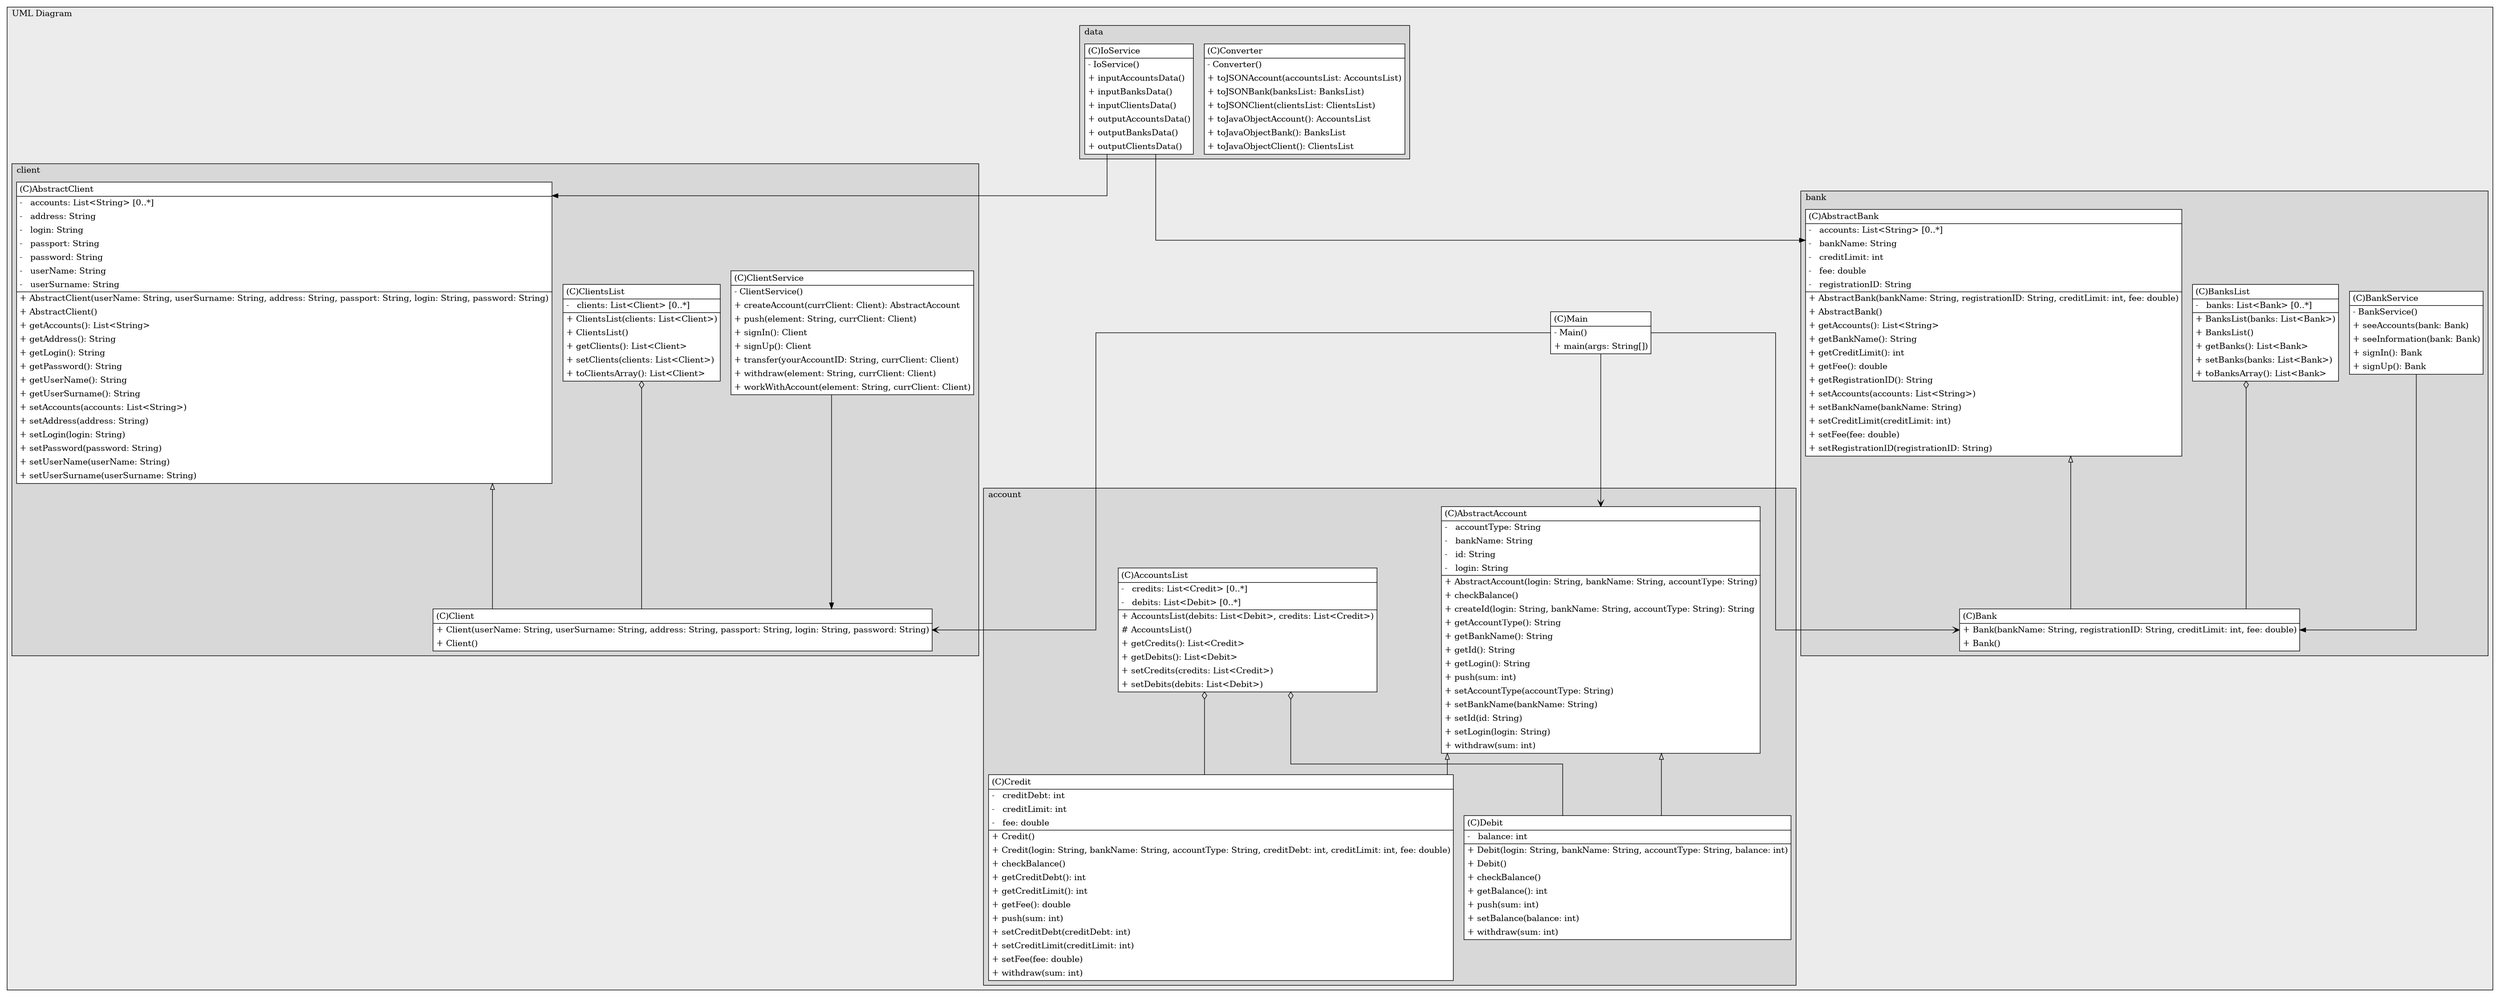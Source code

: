 @startuml

/' diagram meta data start
config=StructureConfiguration;
{
  "projectClassification": {
    "searchMode": "OpenProject", // OpenProject, AllProjects
    "includedProjects": "",
    "pathEndKeywords": "*.impl",
    "isClientPath": "",
    "isClientName": "",
    "isTestPath": "",
    "isTestName": "",
    "isMappingPath": "",
    "isMappingName": "",
    "isDataAccessPath": "",
    "isDataAccessName": "",
    "isDataStructurePath": "",
    "isDataStructureName": "",
    "isInterfaceStructuresPath": "",
    "isInterfaceStructuresName": "",
    "isEntryPointPath": "",
    "isEntryPointName": "",
    "treatFinalFieldsAsMandatory": false
  },
  "graphRestriction": {
    "classPackageExcludeFilter": "",
    "classPackageIncludeFilter": "",
    "classNameExcludeFilter": "",
    "classNameIncludeFilter": "",
    "methodNameExcludeFilter": "",
    "methodNameIncludeFilter": "",
    "removeByInheritance": "", // inheritance/annotation based filtering is done in a second step
    "removeByAnnotation": "",
    "removeByClassPackage": "", // cleanup the graph after inheritance/annotation based filtering is done
    "removeByClassName": "",
    "cutMappings": false,
    "cutEnum": false,
    "cutTests": false,
    "cutClient": false,
    "cutDataAccess": false,
    "cutInterfaceStructures": false,
    "cutDataStructures": false,
    "cutGetterAndSetter": false,
    "cutConstructors": false
  },
  "graphTraversal": {
    "forwardDepth": 6,
    "backwardDepth": 6,
    "classPackageExcludeFilter": "",
    "classPackageIncludeFilter": "",
    "classNameExcludeFilter": "",
    "classNameIncludeFilter": "",
    "methodNameExcludeFilter": "",
    "methodNameIncludeFilter": "",
    "hideMappings": false,
    "hideDataStructures": false,
    "hidePrivateMethods": true,
    "hideInterfaceCalls": true, // indirection: implementation -> interface (is hidden) -> implementation
    "onlyShowApplicationEntryPoints": false, // root node is included
    "useMethodCallsForStructureDiagram": "ForwardOnly" // ForwardOnly, BothDirections, No
  },
  "details": {
    "aggregation": "GroupByClass", // ByClass, GroupByClass, None
    "showClassGenericTypes": true,
    "showMethods": true,
    "showMethodParameterNames": true,
    "showMethodParameterTypes": true,
    "showMethodReturnType": true,
    "showPackageLevels": 7,
    "showDetailedClassStructure": true
  },
  "rootClass": "org.example.Main",
  "extensionCallbackMethod": "" // qualified.class.name#methodName - signature: public static String method(String)
}
diagram meta data end '/



digraph g {
    rankdir="TB"
    splines=ortho
    

'nodes 
subgraph cluster_1322970774 { 
   	label="UML Diagram"
	labeljust=l
	fillcolor="#ececec"
	style=filled
   
   Main1526836320[
	label=<<TABLE BORDER="1" CELLBORDER="0" CELLPADDING="4" CELLSPACING="0">
<TR><TD ALIGN="LEFT" >(C)Main</TD></TR>
<HR/>
<TR><TD ALIGN="LEFT" >- Main()</TD></TR>
<TR><TD ALIGN="LEFT" >+ main(args: String[])</TD></TR>
</TABLE>>
	style=filled
	margin=0
	shape=plaintext
	fillcolor="#FFFFFF"
];

subgraph cluster_134846034 { 
   	label=data
	labeljust=l
	fillcolor="#d8d8d8"
	style=filled
   
   Converter2051917704[
	label=<<TABLE BORDER="1" CELLBORDER="0" CELLPADDING="4" CELLSPACING="0">
<TR><TD ALIGN="LEFT" >(C)Converter</TD></TR>
<HR/>
<TR><TD ALIGN="LEFT" >- Converter()</TD></TR>
<TR><TD ALIGN="LEFT" >+ toJSONAccount(accountsList: AccountsList)</TD></TR>
<TR><TD ALIGN="LEFT" >+ toJSONBank(banksList: BanksList)</TD></TR>
<TR><TD ALIGN="LEFT" >+ toJSONClient(clientsList: ClientsList)</TD></TR>
<TR><TD ALIGN="LEFT" >+ toJavaObjectAccount(): AccountsList</TD></TR>
<TR><TD ALIGN="LEFT" >+ toJavaObjectBank(): BanksList</TD></TR>
<TR><TD ALIGN="LEFT" >+ toJavaObjectClient(): ClientsList</TD></TR>
</TABLE>>
	style=filled
	margin=0
	shape=plaintext
	fillcolor="#FFFFFF"
];

IoService2051917704[
	label=<<TABLE BORDER="1" CELLBORDER="0" CELLPADDING="4" CELLSPACING="0">
<TR><TD ALIGN="LEFT" >(C)IoService</TD></TR>
<HR/>
<TR><TD ALIGN="LEFT" >- IoService()</TD></TR>
<TR><TD ALIGN="LEFT" >+ inputAccountsData()</TD></TR>
<TR><TD ALIGN="LEFT" >+ inputBanksData()</TD></TR>
<TR><TD ALIGN="LEFT" >+ inputClientsData()</TD></TR>
<TR><TD ALIGN="LEFT" >+ outputAccountsData()</TD></TR>
<TR><TD ALIGN="LEFT" >+ outputBanksData()</TD></TR>
<TR><TD ALIGN="LEFT" >+ outputClientsData()</TD></TR>
</TABLE>>
	style=filled
	margin=0
	shape=plaintext
	fillcolor="#FFFFFF"
];
} 

subgraph cluster_134905792 { 
   	label=bank
	labeljust=l
	fillcolor="#d8d8d8"
	style=filled
   
   AbstractBank2051977462[
	label=<<TABLE BORDER="1" CELLBORDER="0" CELLPADDING="4" CELLSPACING="0">
<TR><TD ALIGN="LEFT" >(C)AbstractBank</TD></TR>
<HR/>
<TR><TD ALIGN="LEFT" >-   accounts: List&lt;String&gt; [0..*]</TD></TR>
<TR><TD ALIGN="LEFT" >-   bankName: String </TD></TR>
<TR><TD ALIGN="LEFT" >-   creditLimit: int </TD></TR>
<TR><TD ALIGN="LEFT" >-   fee: double </TD></TR>
<TR><TD ALIGN="LEFT" >-   registrationID: String </TD></TR>
<HR/>
<TR><TD ALIGN="LEFT" >+ AbstractBank(bankName: String, registrationID: String, creditLimit: int, fee: double)</TD></TR>
<TR><TD ALIGN="LEFT" >+ AbstractBank()</TD></TR>
<TR><TD ALIGN="LEFT" >+ getAccounts(): List&lt;String&gt;</TD></TR>
<TR><TD ALIGN="LEFT" >+ getBankName(): String</TD></TR>
<TR><TD ALIGN="LEFT" >+ getCreditLimit(): int</TD></TR>
<TR><TD ALIGN="LEFT" >+ getFee(): double</TD></TR>
<TR><TD ALIGN="LEFT" >+ getRegistrationID(): String</TD></TR>
<TR><TD ALIGN="LEFT" >+ setAccounts(accounts: List&lt;String&gt;)</TD></TR>
<TR><TD ALIGN="LEFT" >+ setBankName(bankName: String)</TD></TR>
<TR><TD ALIGN="LEFT" >+ setCreditLimit(creditLimit: int)</TD></TR>
<TR><TD ALIGN="LEFT" >+ setFee(fee: double)</TD></TR>
<TR><TD ALIGN="LEFT" >+ setRegistrationID(registrationID: String)</TD></TR>
</TABLE>>
	style=filled
	margin=0
	shape=plaintext
	fillcolor="#FFFFFF"
];

Bank2051977462[
	label=<<TABLE BORDER="1" CELLBORDER="0" CELLPADDING="4" CELLSPACING="0">
<TR><TD ALIGN="LEFT" >(C)Bank</TD></TR>
<HR/>
<TR><TD ALIGN="LEFT" >+ Bank(bankName: String, registrationID: String, creditLimit: int, fee: double)</TD></TR>
<TR><TD ALIGN="LEFT" >+ Bank()</TD></TR>
</TABLE>>
	style=filled
	margin=0
	shape=plaintext
	fillcolor="#FFFFFF"
];

BankService2051977462[
	label=<<TABLE BORDER="1" CELLBORDER="0" CELLPADDING="4" CELLSPACING="0">
<TR><TD ALIGN="LEFT" >(C)BankService</TD></TR>
<HR/>
<TR><TD ALIGN="LEFT" >- BankService()</TD></TR>
<TR><TD ALIGN="LEFT" >+ seeAccounts(bank: Bank)</TD></TR>
<TR><TD ALIGN="LEFT" >+ seeInformation(bank: Bank)</TD></TR>
<TR><TD ALIGN="LEFT" >+ signIn(): Bank</TD></TR>
<TR><TD ALIGN="LEFT" >+ signUp(): Bank</TD></TR>
</TABLE>>
	style=filled
	margin=0
	shape=plaintext
	fillcolor="#FFFFFF"
];

BanksList2051977462[
	label=<<TABLE BORDER="1" CELLBORDER="0" CELLPADDING="4" CELLSPACING="0">
<TR><TD ALIGN="LEFT" >(C)BanksList</TD></TR>
<HR/>
<TR><TD ALIGN="LEFT" >-   banks: List&lt;Bank&gt; [0..*]</TD></TR>
<HR/>
<TR><TD ALIGN="LEFT" >+ BanksList(banks: List&lt;Bank&gt;)</TD></TR>
<TR><TD ALIGN="LEFT" >+ BanksList()</TD></TR>
<TR><TD ALIGN="LEFT" >+ getBanks(): List&lt;Bank&gt;</TD></TR>
<TR><TD ALIGN="LEFT" >+ setBanks(banks: List&lt;Bank&gt;)</TD></TR>
<TR><TD ALIGN="LEFT" >+ toBanksArray(): List&lt;Bank&gt;</TD></TR>
</TABLE>>
	style=filled
	margin=0
	shape=plaintext
	fillcolor="#FFFFFF"
];
} 

subgraph cluster_270770601 { 
   	label=account
	labeljust=l
	fillcolor="#d8d8d8"
	style=filled
   
   AbstractAccount1031215457[
	label=<<TABLE BORDER="1" CELLBORDER="0" CELLPADDING="4" CELLSPACING="0">
<TR><TD ALIGN="LEFT" >(C)AbstractAccount</TD></TR>
<HR/>
<TR><TD ALIGN="LEFT" >-   accountType: String </TD></TR>
<TR><TD ALIGN="LEFT" >-   bankName: String </TD></TR>
<TR><TD ALIGN="LEFT" >-   id: String </TD></TR>
<TR><TD ALIGN="LEFT" >-   login: String </TD></TR>
<HR/>
<TR><TD ALIGN="LEFT" >+ AbstractAccount(login: String, bankName: String, accountType: String)</TD></TR>
<TR><TD ALIGN="LEFT" >+ checkBalance()</TD></TR>
<TR><TD ALIGN="LEFT" >+ createId(login: String, bankName: String, accountType: String): String</TD></TR>
<TR><TD ALIGN="LEFT" >+ getAccountType(): String</TD></TR>
<TR><TD ALIGN="LEFT" >+ getBankName(): String</TD></TR>
<TR><TD ALIGN="LEFT" >+ getId(): String</TD></TR>
<TR><TD ALIGN="LEFT" >+ getLogin(): String</TD></TR>
<TR><TD ALIGN="LEFT" >+ push(sum: int)</TD></TR>
<TR><TD ALIGN="LEFT" >+ setAccountType(accountType: String)</TD></TR>
<TR><TD ALIGN="LEFT" >+ setBankName(bankName: String)</TD></TR>
<TR><TD ALIGN="LEFT" >+ setId(id: String)</TD></TR>
<TR><TD ALIGN="LEFT" >+ setLogin(login: String)</TD></TR>
<TR><TD ALIGN="LEFT" >+ withdraw(sum: int)</TD></TR>
</TABLE>>
	style=filled
	margin=0
	shape=plaintext
	fillcolor="#FFFFFF"
];

AccountsList1031215457[
	label=<<TABLE BORDER="1" CELLBORDER="0" CELLPADDING="4" CELLSPACING="0">
<TR><TD ALIGN="LEFT" >(C)AccountsList</TD></TR>
<HR/>
<TR><TD ALIGN="LEFT" >-   credits: List&lt;Credit&gt; [0..*]</TD></TR>
<TR><TD ALIGN="LEFT" >-   debits: List&lt;Debit&gt; [0..*]</TD></TR>
<HR/>
<TR><TD ALIGN="LEFT" >+ AccountsList(debits: List&lt;Debit&gt;, credits: List&lt;Credit&gt;)</TD></TR>
<TR><TD ALIGN="LEFT" ># AccountsList()</TD></TR>
<TR><TD ALIGN="LEFT" >+ getCredits(): List&lt;Credit&gt;</TD></TR>
<TR><TD ALIGN="LEFT" >+ getDebits(): List&lt;Debit&gt;</TD></TR>
<TR><TD ALIGN="LEFT" >+ setCredits(credits: List&lt;Credit&gt;)</TD></TR>
<TR><TD ALIGN="LEFT" >+ setDebits(debits: List&lt;Debit&gt;)</TD></TR>
</TABLE>>
	style=filled
	margin=0
	shape=plaintext
	fillcolor="#FFFFFF"
];

Credit1031215457[
	label=<<TABLE BORDER="1" CELLBORDER="0" CELLPADDING="4" CELLSPACING="0">
<TR><TD ALIGN="LEFT" >(C)Credit</TD></TR>
<HR/>
<TR><TD ALIGN="LEFT" >-   creditDebt: int </TD></TR>
<TR><TD ALIGN="LEFT" >-   creditLimit: int </TD></TR>
<TR><TD ALIGN="LEFT" >-   fee: double </TD></TR>
<HR/>
<TR><TD ALIGN="LEFT" >+ Credit()</TD></TR>
<TR><TD ALIGN="LEFT" >+ Credit(login: String, bankName: String, accountType: String, creditDebt: int, creditLimit: int, fee: double)</TD></TR>
<TR><TD ALIGN="LEFT" >+ checkBalance()</TD></TR>
<TR><TD ALIGN="LEFT" >+ getCreditDebt(): int</TD></TR>
<TR><TD ALIGN="LEFT" >+ getCreditLimit(): int</TD></TR>
<TR><TD ALIGN="LEFT" >+ getFee(): double</TD></TR>
<TR><TD ALIGN="LEFT" >+ push(sum: int)</TD></TR>
<TR><TD ALIGN="LEFT" >+ setCreditDebt(creditDebt: int)</TD></TR>
<TR><TD ALIGN="LEFT" >+ setCreditLimit(creditLimit: int)</TD></TR>
<TR><TD ALIGN="LEFT" >+ setFee(fee: double)</TD></TR>
<TR><TD ALIGN="LEFT" >+ withdraw(sum: int)</TD></TR>
</TABLE>>
	style=filled
	margin=0
	shape=plaintext
	fillcolor="#FFFFFF"
];

Debit1031215457[
	label=<<TABLE BORDER="1" CELLBORDER="0" CELLPADDING="4" CELLSPACING="0">
<TR><TD ALIGN="LEFT" >(C)Debit</TD></TR>
<HR/>
<TR><TD ALIGN="LEFT" >-   balance: int </TD></TR>
<HR/>
<TR><TD ALIGN="LEFT" >+ Debit(login: String, bankName: String, accountType: String, balance: int)</TD></TR>
<TR><TD ALIGN="LEFT" >+ Debit()</TD></TR>
<TR><TD ALIGN="LEFT" >+ checkBalance()</TD></TR>
<TR><TD ALIGN="LEFT" >+ getBalance(): int</TD></TR>
<TR><TD ALIGN="LEFT" >+ push(sum: int)</TD></TR>
<TR><TD ALIGN="LEFT" >+ setBalance(balance: int)</TD></TR>
<TR><TD ALIGN="LEFT" >+ withdraw(sum: int)</TD></TR>
</TABLE>>
	style=filled
	margin=0
	shape=plaintext
	fillcolor="#FFFFFF"
];
} 

subgraph cluster_756810545 { 
   	label=client
	labeljust=l
	fillcolor="#d8d8d8"
	style=filled
   
   AbstractClient521715431[
	label=<<TABLE BORDER="1" CELLBORDER="0" CELLPADDING="4" CELLSPACING="0">
<TR><TD ALIGN="LEFT" >(C)AbstractClient</TD></TR>
<HR/>
<TR><TD ALIGN="LEFT" >-   accounts: List&lt;String&gt; [0..*]</TD></TR>
<TR><TD ALIGN="LEFT" >-   address: String </TD></TR>
<TR><TD ALIGN="LEFT" >-   login: String </TD></TR>
<TR><TD ALIGN="LEFT" >-   passport: String </TD></TR>
<TR><TD ALIGN="LEFT" >-   password: String </TD></TR>
<TR><TD ALIGN="LEFT" >-   userName: String </TD></TR>
<TR><TD ALIGN="LEFT" >-   userSurname: String </TD></TR>
<HR/>
<TR><TD ALIGN="LEFT" >+ AbstractClient(userName: String, userSurname: String, address: String, passport: String, login: String, password: String)</TD></TR>
<TR><TD ALIGN="LEFT" >+ AbstractClient()</TD></TR>
<TR><TD ALIGN="LEFT" >+ getAccounts(): List&lt;String&gt;</TD></TR>
<TR><TD ALIGN="LEFT" >+ getAddress(): String</TD></TR>
<TR><TD ALIGN="LEFT" >+ getLogin(): String</TD></TR>
<TR><TD ALIGN="LEFT" >+ getPassword(): String</TD></TR>
<TR><TD ALIGN="LEFT" >+ getUserName(): String</TD></TR>
<TR><TD ALIGN="LEFT" >+ getUserSurname(): String</TD></TR>
<TR><TD ALIGN="LEFT" >+ setAccounts(accounts: List&lt;String&gt;)</TD></TR>
<TR><TD ALIGN="LEFT" >+ setAddress(address: String)</TD></TR>
<TR><TD ALIGN="LEFT" >+ setLogin(login: String)</TD></TR>
<TR><TD ALIGN="LEFT" >+ setPassword(password: String)</TD></TR>
<TR><TD ALIGN="LEFT" >+ setUserName(userName: String)</TD></TR>
<TR><TD ALIGN="LEFT" >+ setUserSurname(userSurname: String)</TD></TR>
</TABLE>>
	style=filled
	margin=0
	shape=plaintext
	fillcolor="#FFFFFF"
];

Client521715431[
	label=<<TABLE BORDER="1" CELLBORDER="0" CELLPADDING="4" CELLSPACING="0">
<TR><TD ALIGN="LEFT" >(C)Client</TD></TR>
<HR/>
<TR><TD ALIGN="LEFT" >+ Client(userName: String, userSurname: String, address: String, passport: String, login: String, password: String)</TD></TR>
<TR><TD ALIGN="LEFT" >+ Client()</TD></TR>
</TABLE>>
	style=filled
	margin=0
	shape=plaintext
	fillcolor="#FFFFFF"
];

ClientService521715431[
	label=<<TABLE BORDER="1" CELLBORDER="0" CELLPADDING="4" CELLSPACING="0">
<TR><TD ALIGN="LEFT" >(C)ClientService</TD></TR>
<HR/>
<TR><TD ALIGN="LEFT" >- ClientService()</TD></TR>
<TR><TD ALIGN="LEFT" >+ createAccount(currClient: Client): AbstractAccount</TD></TR>
<TR><TD ALIGN="LEFT" >+ push(element: String, currClient: Client)</TD></TR>
<TR><TD ALIGN="LEFT" >+ signIn(): Client</TD></TR>
<TR><TD ALIGN="LEFT" >+ signUp(): Client</TD></TR>
<TR><TD ALIGN="LEFT" >+ transfer(yourAccountID: String, currClient: Client)</TD></TR>
<TR><TD ALIGN="LEFT" >+ withdraw(element: String, currClient: Client)</TD></TR>
<TR><TD ALIGN="LEFT" >+ workWithAccount(element: String, currClient: Client)</TD></TR>
</TABLE>>
	style=filled
	margin=0
	shape=plaintext
	fillcolor="#FFFFFF"
];

ClientsList521715431[
	label=<<TABLE BORDER="1" CELLBORDER="0" CELLPADDING="4" CELLSPACING="0">
<TR><TD ALIGN="LEFT" >(C)ClientsList</TD></TR>
<HR/>
<TR><TD ALIGN="LEFT" >-   clients: List&lt;Client&gt; [0..*]</TD></TR>
<HR/>
<TR><TD ALIGN="LEFT" >+ ClientsList(clients: List&lt;Client&gt;)</TD></TR>
<TR><TD ALIGN="LEFT" >+ ClientsList()</TD></TR>
<TR><TD ALIGN="LEFT" >+ getClients(): List&lt;Client&gt;</TD></TR>
<TR><TD ALIGN="LEFT" >+ setClients(clients: List&lt;Client&gt;)</TD></TR>
<TR><TD ALIGN="LEFT" >+ toClientsArray(): List&lt;Client&gt;</TD></TR>
</TABLE>>
	style=filled
	margin=0
	shape=plaintext
	fillcolor="#FFFFFF"
];
} 
} 

'edges    
AbstractAccount1031215457 -> Credit1031215457[arrowhead=none, arrowtail=empty, dir=both];
AbstractAccount1031215457 -> Debit1031215457[arrowhead=none, arrowtail=empty, dir=both];
AbstractBank2051977462 -> Bank2051977462[arrowhead=none, arrowtail=empty, dir=both];
AbstractClient521715431 -> Client521715431[arrowhead=none, arrowtail=empty, dir=both];
AccountsList1031215457 -> Credit1031215457[arrowhead=none, arrowtail=ediamond, dir=both];
AccountsList1031215457 -> Debit1031215457[arrowhead=none, arrowtail=ediamond, dir=both];
BankService2051977462 -> Bank2051977462[];
BanksList2051977462 -> Bank2051977462[arrowhead=none, arrowtail=ediamond, dir=both];
ClientService521715431 -> Client521715431[];
ClientsList521715431 -> Client521715431[arrowhead=none, arrowtail=ediamond, dir=both];
IoService2051917704 -> AbstractBank2051977462[];
IoService2051917704 -> AbstractClient521715431[];
Main1526836320 -> AbstractAccount1031215457[arrowhead=open, arrowtail=none, dir=both];
Main1526836320 -> Bank2051977462[arrowhead=open, arrowtail=none, dir=both];
Main1526836320 -> Client521715431[arrowhead=open, arrowtail=none, dir=both];
    
}
@enduml
